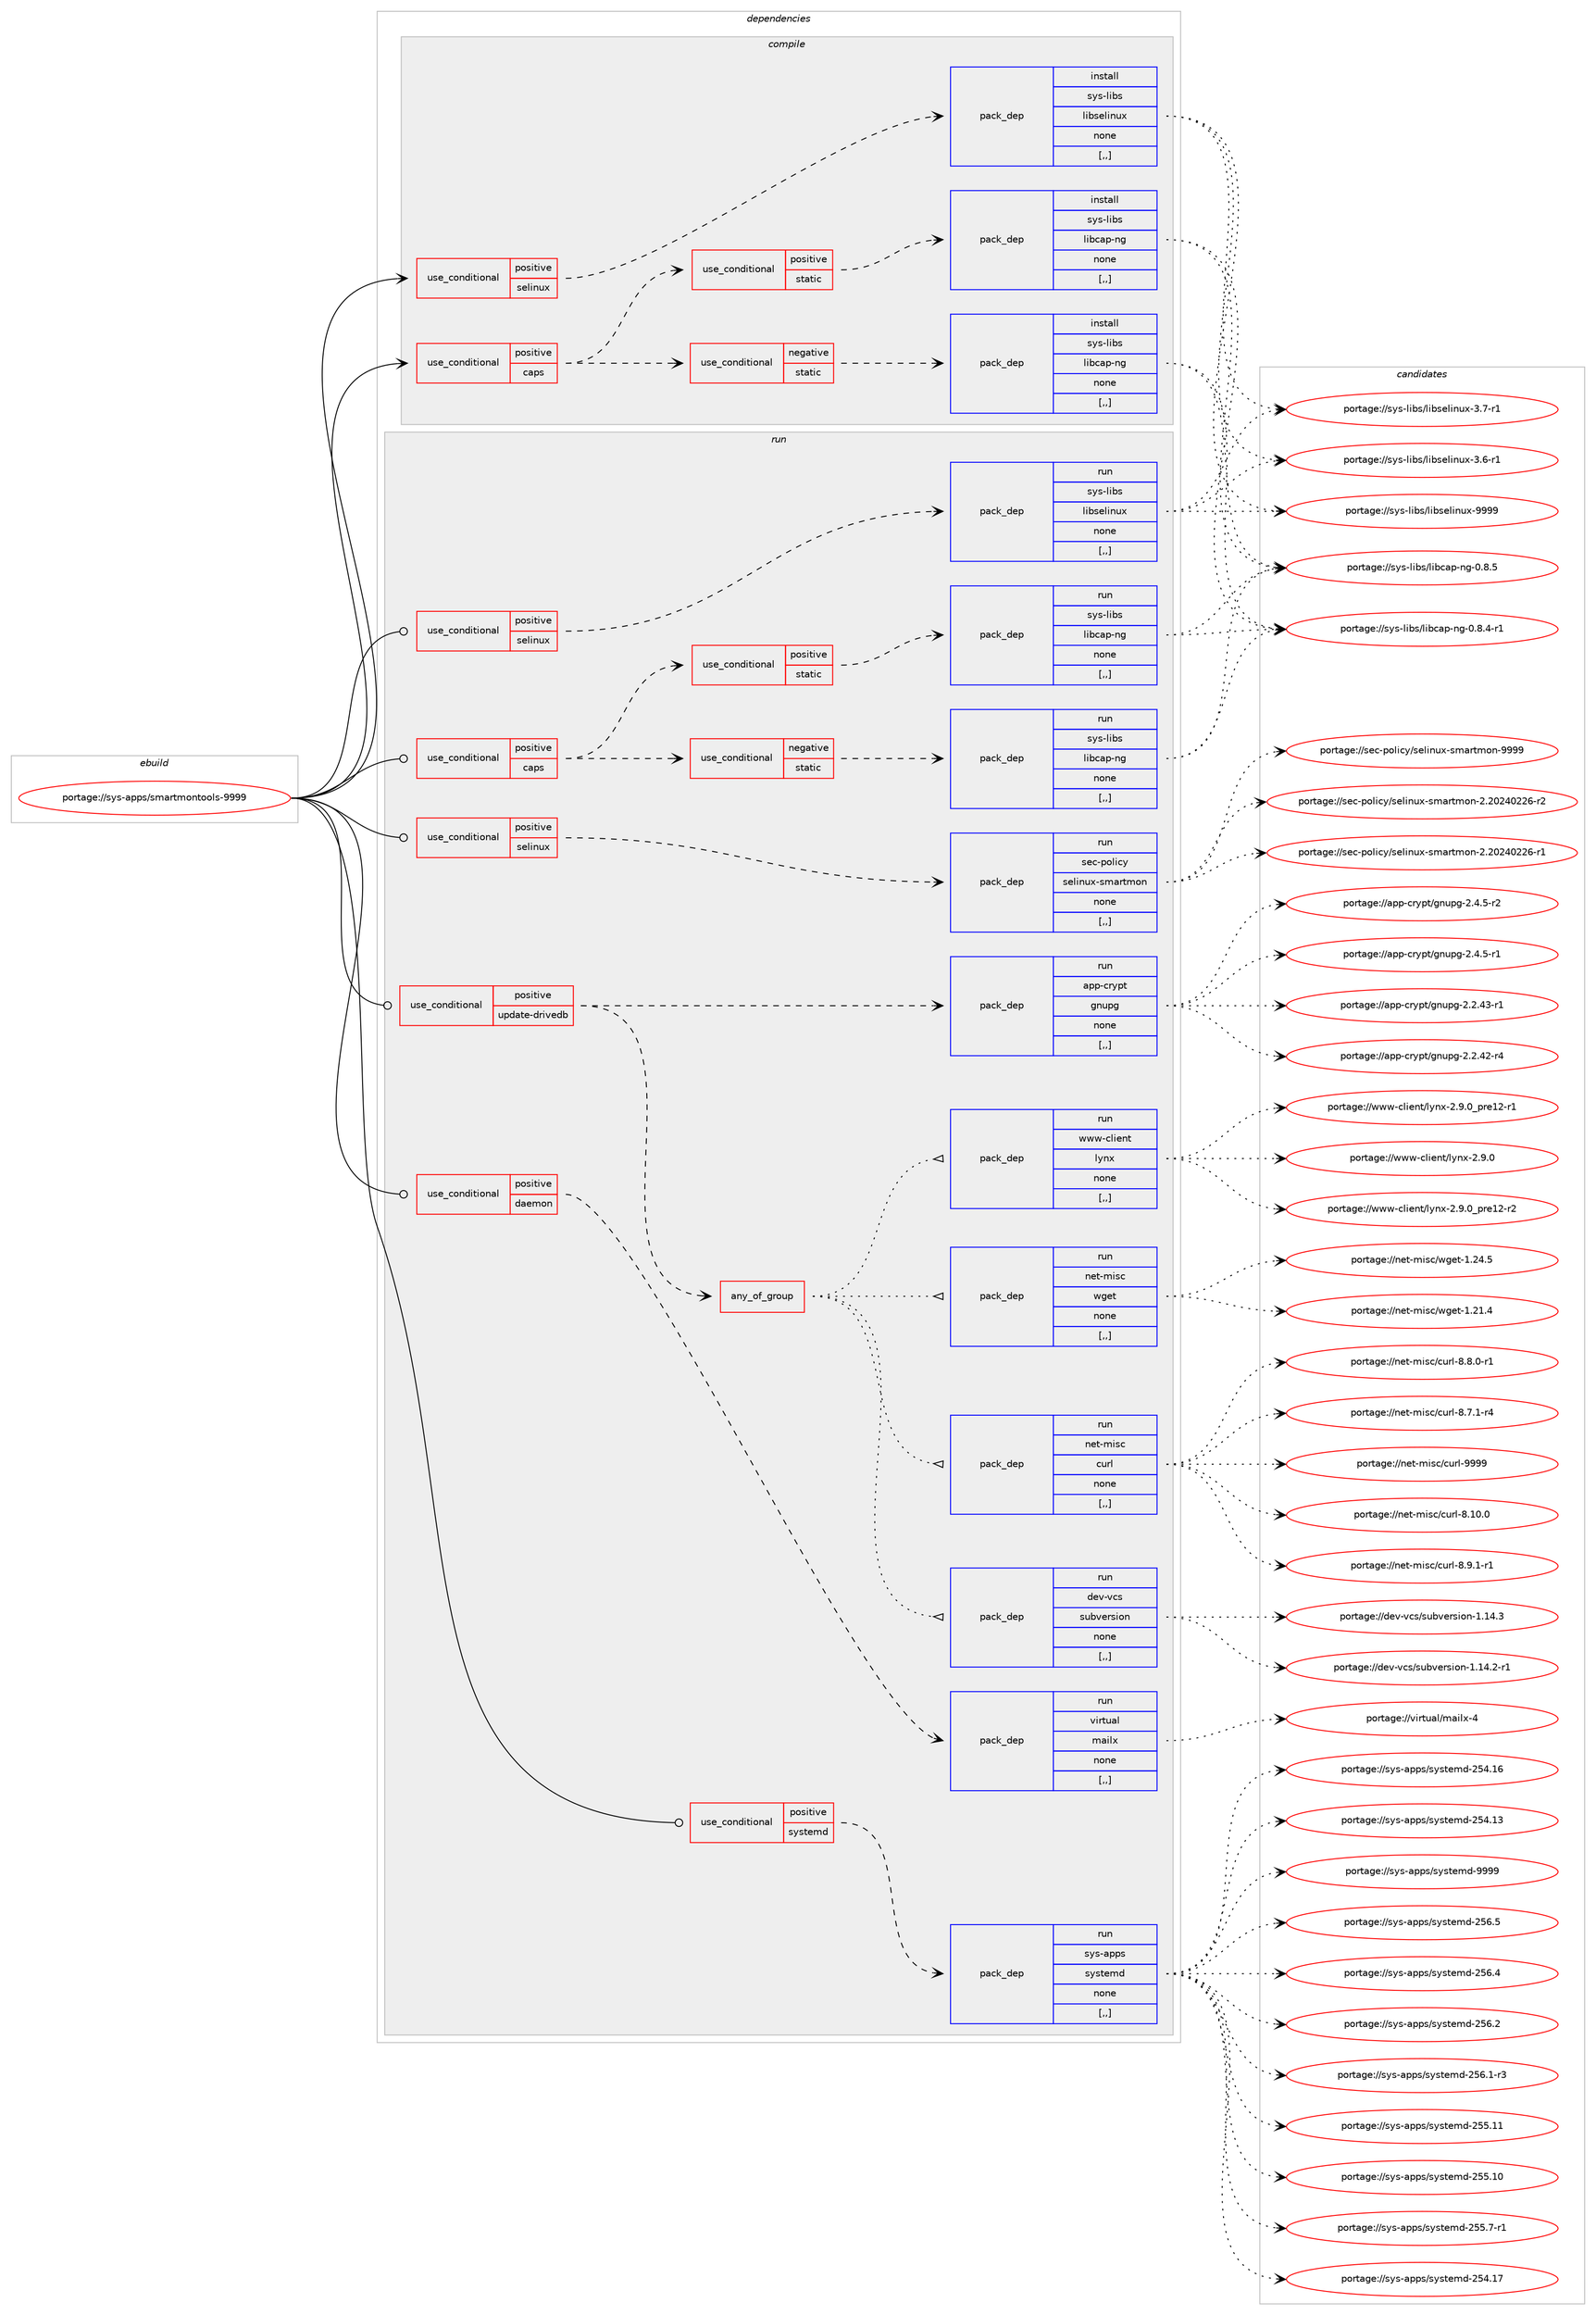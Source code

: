 digraph prolog {

# *************
# Graph options
# *************

newrank=true;
concentrate=true;
compound=true;
graph [rankdir=LR,fontname=Helvetica,fontsize=10,ranksep=1.5];#, ranksep=2.5, nodesep=0.2];
edge  [arrowhead=vee];
node  [fontname=Helvetica,fontsize=10];

# **********
# The ebuild
# **********

subgraph cluster_leftcol {
color=gray;
label=<<i>ebuild</i>>;
id [label="portage://sys-apps/smartmontools-9999", color=red, width=4, href="../sys-apps/smartmontools-9999.svg"];
}

# ****************
# The dependencies
# ****************

subgraph cluster_midcol {
color=gray;
label=<<i>dependencies</i>>;
subgraph cluster_compile {
fillcolor="#eeeeee";
style=filled;
label=<<i>compile</i>>;
subgraph cond7290 {
dependency19418 [label=<<TABLE BORDER="0" CELLBORDER="1" CELLSPACING="0" CELLPADDING="4"><TR><TD ROWSPAN="3" CELLPADDING="10">use_conditional</TD></TR><TR><TD>positive</TD></TR><TR><TD>caps</TD></TR></TABLE>>, shape=none, color=red];
subgraph cond7291 {
dependency19419 [label=<<TABLE BORDER="0" CELLBORDER="1" CELLSPACING="0" CELLPADDING="4"><TR><TD ROWSPAN="3" CELLPADDING="10">use_conditional</TD></TR><TR><TD>positive</TD></TR><TR><TD>static</TD></TR></TABLE>>, shape=none, color=red];
subgraph pack12064 {
dependency19420 [label=<<TABLE BORDER="0" CELLBORDER="1" CELLSPACING="0" CELLPADDING="4" WIDTH="220"><TR><TD ROWSPAN="6" CELLPADDING="30">pack_dep</TD></TR><TR><TD WIDTH="110">install</TD></TR><TR><TD>sys-libs</TD></TR><TR><TD>libcap-ng</TD></TR><TR><TD>none</TD></TR><TR><TD>[,,]</TD></TR></TABLE>>, shape=none, color=blue];
}
dependency19419:e -> dependency19420:w [weight=20,style="dashed",arrowhead="vee"];
}
dependency19418:e -> dependency19419:w [weight=20,style="dashed",arrowhead="vee"];
subgraph cond7292 {
dependency19421 [label=<<TABLE BORDER="0" CELLBORDER="1" CELLSPACING="0" CELLPADDING="4"><TR><TD ROWSPAN="3" CELLPADDING="10">use_conditional</TD></TR><TR><TD>negative</TD></TR><TR><TD>static</TD></TR></TABLE>>, shape=none, color=red];
subgraph pack12065 {
dependency19422 [label=<<TABLE BORDER="0" CELLBORDER="1" CELLSPACING="0" CELLPADDING="4" WIDTH="220"><TR><TD ROWSPAN="6" CELLPADDING="30">pack_dep</TD></TR><TR><TD WIDTH="110">install</TD></TR><TR><TD>sys-libs</TD></TR><TR><TD>libcap-ng</TD></TR><TR><TD>none</TD></TR><TR><TD>[,,]</TD></TR></TABLE>>, shape=none, color=blue];
}
dependency19421:e -> dependency19422:w [weight=20,style="dashed",arrowhead="vee"];
}
dependency19418:e -> dependency19421:w [weight=20,style="dashed",arrowhead="vee"];
}
id:e -> dependency19418:w [weight=20,style="solid",arrowhead="vee"];
subgraph cond7293 {
dependency19423 [label=<<TABLE BORDER="0" CELLBORDER="1" CELLSPACING="0" CELLPADDING="4"><TR><TD ROWSPAN="3" CELLPADDING="10">use_conditional</TD></TR><TR><TD>positive</TD></TR><TR><TD>selinux</TD></TR></TABLE>>, shape=none, color=red];
subgraph pack12066 {
dependency19424 [label=<<TABLE BORDER="0" CELLBORDER="1" CELLSPACING="0" CELLPADDING="4" WIDTH="220"><TR><TD ROWSPAN="6" CELLPADDING="30">pack_dep</TD></TR><TR><TD WIDTH="110">install</TD></TR><TR><TD>sys-libs</TD></TR><TR><TD>libselinux</TD></TR><TR><TD>none</TD></TR><TR><TD>[,,]</TD></TR></TABLE>>, shape=none, color=blue];
}
dependency19423:e -> dependency19424:w [weight=20,style="dashed",arrowhead="vee"];
}
id:e -> dependency19423:w [weight=20,style="solid",arrowhead="vee"];
}
subgraph cluster_compileandrun {
fillcolor="#eeeeee";
style=filled;
label=<<i>compile and run</i>>;
}
subgraph cluster_run {
fillcolor="#eeeeee";
style=filled;
label=<<i>run</i>>;
subgraph cond7294 {
dependency19425 [label=<<TABLE BORDER="0" CELLBORDER="1" CELLSPACING="0" CELLPADDING="4"><TR><TD ROWSPAN="3" CELLPADDING="10">use_conditional</TD></TR><TR><TD>positive</TD></TR><TR><TD>caps</TD></TR></TABLE>>, shape=none, color=red];
subgraph cond7295 {
dependency19426 [label=<<TABLE BORDER="0" CELLBORDER="1" CELLSPACING="0" CELLPADDING="4"><TR><TD ROWSPAN="3" CELLPADDING="10">use_conditional</TD></TR><TR><TD>positive</TD></TR><TR><TD>static</TD></TR></TABLE>>, shape=none, color=red];
subgraph pack12067 {
dependency19427 [label=<<TABLE BORDER="0" CELLBORDER="1" CELLSPACING="0" CELLPADDING="4" WIDTH="220"><TR><TD ROWSPAN="6" CELLPADDING="30">pack_dep</TD></TR><TR><TD WIDTH="110">run</TD></TR><TR><TD>sys-libs</TD></TR><TR><TD>libcap-ng</TD></TR><TR><TD>none</TD></TR><TR><TD>[,,]</TD></TR></TABLE>>, shape=none, color=blue];
}
dependency19426:e -> dependency19427:w [weight=20,style="dashed",arrowhead="vee"];
}
dependency19425:e -> dependency19426:w [weight=20,style="dashed",arrowhead="vee"];
subgraph cond7296 {
dependency19428 [label=<<TABLE BORDER="0" CELLBORDER="1" CELLSPACING="0" CELLPADDING="4"><TR><TD ROWSPAN="3" CELLPADDING="10">use_conditional</TD></TR><TR><TD>negative</TD></TR><TR><TD>static</TD></TR></TABLE>>, shape=none, color=red];
subgraph pack12068 {
dependency19429 [label=<<TABLE BORDER="0" CELLBORDER="1" CELLSPACING="0" CELLPADDING="4" WIDTH="220"><TR><TD ROWSPAN="6" CELLPADDING="30">pack_dep</TD></TR><TR><TD WIDTH="110">run</TD></TR><TR><TD>sys-libs</TD></TR><TR><TD>libcap-ng</TD></TR><TR><TD>none</TD></TR><TR><TD>[,,]</TD></TR></TABLE>>, shape=none, color=blue];
}
dependency19428:e -> dependency19429:w [weight=20,style="dashed",arrowhead="vee"];
}
dependency19425:e -> dependency19428:w [weight=20,style="dashed",arrowhead="vee"];
}
id:e -> dependency19425:w [weight=20,style="solid",arrowhead="odot"];
subgraph cond7297 {
dependency19430 [label=<<TABLE BORDER="0" CELLBORDER="1" CELLSPACING="0" CELLPADDING="4"><TR><TD ROWSPAN="3" CELLPADDING="10">use_conditional</TD></TR><TR><TD>positive</TD></TR><TR><TD>daemon</TD></TR></TABLE>>, shape=none, color=red];
subgraph pack12069 {
dependency19431 [label=<<TABLE BORDER="0" CELLBORDER="1" CELLSPACING="0" CELLPADDING="4" WIDTH="220"><TR><TD ROWSPAN="6" CELLPADDING="30">pack_dep</TD></TR><TR><TD WIDTH="110">run</TD></TR><TR><TD>virtual</TD></TR><TR><TD>mailx</TD></TR><TR><TD>none</TD></TR><TR><TD>[,,]</TD></TR></TABLE>>, shape=none, color=blue];
}
dependency19430:e -> dependency19431:w [weight=20,style="dashed",arrowhead="vee"];
}
id:e -> dependency19430:w [weight=20,style="solid",arrowhead="odot"];
subgraph cond7298 {
dependency19432 [label=<<TABLE BORDER="0" CELLBORDER="1" CELLSPACING="0" CELLPADDING="4"><TR><TD ROWSPAN="3" CELLPADDING="10">use_conditional</TD></TR><TR><TD>positive</TD></TR><TR><TD>selinux</TD></TR></TABLE>>, shape=none, color=red];
subgraph pack12070 {
dependency19433 [label=<<TABLE BORDER="0" CELLBORDER="1" CELLSPACING="0" CELLPADDING="4" WIDTH="220"><TR><TD ROWSPAN="6" CELLPADDING="30">pack_dep</TD></TR><TR><TD WIDTH="110">run</TD></TR><TR><TD>sec-policy</TD></TR><TR><TD>selinux-smartmon</TD></TR><TR><TD>none</TD></TR><TR><TD>[,,]</TD></TR></TABLE>>, shape=none, color=blue];
}
dependency19432:e -> dependency19433:w [weight=20,style="dashed",arrowhead="vee"];
}
id:e -> dependency19432:w [weight=20,style="solid",arrowhead="odot"];
subgraph cond7299 {
dependency19434 [label=<<TABLE BORDER="0" CELLBORDER="1" CELLSPACING="0" CELLPADDING="4"><TR><TD ROWSPAN="3" CELLPADDING="10">use_conditional</TD></TR><TR><TD>positive</TD></TR><TR><TD>selinux</TD></TR></TABLE>>, shape=none, color=red];
subgraph pack12071 {
dependency19435 [label=<<TABLE BORDER="0" CELLBORDER="1" CELLSPACING="0" CELLPADDING="4" WIDTH="220"><TR><TD ROWSPAN="6" CELLPADDING="30">pack_dep</TD></TR><TR><TD WIDTH="110">run</TD></TR><TR><TD>sys-libs</TD></TR><TR><TD>libselinux</TD></TR><TR><TD>none</TD></TR><TR><TD>[,,]</TD></TR></TABLE>>, shape=none, color=blue];
}
dependency19434:e -> dependency19435:w [weight=20,style="dashed",arrowhead="vee"];
}
id:e -> dependency19434:w [weight=20,style="solid",arrowhead="odot"];
subgraph cond7300 {
dependency19436 [label=<<TABLE BORDER="0" CELLBORDER="1" CELLSPACING="0" CELLPADDING="4"><TR><TD ROWSPAN="3" CELLPADDING="10">use_conditional</TD></TR><TR><TD>positive</TD></TR><TR><TD>systemd</TD></TR></TABLE>>, shape=none, color=red];
subgraph pack12072 {
dependency19437 [label=<<TABLE BORDER="0" CELLBORDER="1" CELLSPACING="0" CELLPADDING="4" WIDTH="220"><TR><TD ROWSPAN="6" CELLPADDING="30">pack_dep</TD></TR><TR><TD WIDTH="110">run</TD></TR><TR><TD>sys-apps</TD></TR><TR><TD>systemd</TD></TR><TR><TD>none</TD></TR><TR><TD>[,,]</TD></TR></TABLE>>, shape=none, color=blue];
}
dependency19436:e -> dependency19437:w [weight=20,style="dashed",arrowhead="vee"];
}
id:e -> dependency19436:w [weight=20,style="solid",arrowhead="odot"];
subgraph cond7301 {
dependency19438 [label=<<TABLE BORDER="0" CELLBORDER="1" CELLSPACING="0" CELLPADDING="4"><TR><TD ROWSPAN="3" CELLPADDING="10">use_conditional</TD></TR><TR><TD>positive</TD></TR><TR><TD>update-drivedb</TD></TR></TABLE>>, shape=none, color=red];
subgraph pack12073 {
dependency19439 [label=<<TABLE BORDER="0" CELLBORDER="1" CELLSPACING="0" CELLPADDING="4" WIDTH="220"><TR><TD ROWSPAN="6" CELLPADDING="30">pack_dep</TD></TR><TR><TD WIDTH="110">run</TD></TR><TR><TD>app-crypt</TD></TR><TR><TD>gnupg</TD></TR><TR><TD>none</TD></TR><TR><TD>[,,]</TD></TR></TABLE>>, shape=none, color=blue];
}
dependency19438:e -> dependency19439:w [weight=20,style="dashed",arrowhead="vee"];
subgraph any60 {
dependency19440 [label=<<TABLE BORDER="0" CELLBORDER="1" CELLSPACING="0" CELLPADDING="4"><TR><TD CELLPADDING="10">any_of_group</TD></TR></TABLE>>, shape=none, color=red];subgraph pack12074 {
dependency19441 [label=<<TABLE BORDER="0" CELLBORDER="1" CELLSPACING="0" CELLPADDING="4" WIDTH="220"><TR><TD ROWSPAN="6" CELLPADDING="30">pack_dep</TD></TR><TR><TD WIDTH="110">run</TD></TR><TR><TD>net-misc</TD></TR><TR><TD>curl</TD></TR><TR><TD>none</TD></TR><TR><TD>[,,]</TD></TR></TABLE>>, shape=none, color=blue];
}
dependency19440:e -> dependency19441:w [weight=20,style="dotted",arrowhead="oinv"];
subgraph pack12075 {
dependency19442 [label=<<TABLE BORDER="0" CELLBORDER="1" CELLSPACING="0" CELLPADDING="4" WIDTH="220"><TR><TD ROWSPAN="6" CELLPADDING="30">pack_dep</TD></TR><TR><TD WIDTH="110">run</TD></TR><TR><TD>net-misc</TD></TR><TR><TD>wget</TD></TR><TR><TD>none</TD></TR><TR><TD>[,,]</TD></TR></TABLE>>, shape=none, color=blue];
}
dependency19440:e -> dependency19442:w [weight=20,style="dotted",arrowhead="oinv"];
subgraph pack12076 {
dependency19443 [label=<<TABLE BORDER="0" CELLBORDER="1" CELLSPACING="0" CELLPADDING="4" WIDTH="220"><TR><TD ROWSPAN="6" CELLPADDING="30">pack_dep</TD></TR><TR><TD WIDTH="110">run</TD></TR><TR><TD>www-client</TD></TR><TR><TD>lynx</TD></TR><TR><TD>none</TD></TR><TR><TD>[,,]</TD></TR></TABLE>>, shape=none, color=blue];
}
dependency19440:e -> dependency19443:w [weight=20,style="dotted",arrowhead="oinv"];
subgraph pack12077 {
dependency19444 [label=<<TABLE BORDER="0" CELLBORDER="1" CELLSPACING="0" CELLPADDING="4" WIDTH="220"><TR><TD ROWSPAN="6" CELLPADDING="30">pack_dep</TD></TR><TR><TD WIDTH="110">run</TD></TR><TR><TD>dev-vcs</TD></TR><TR><TD>subversion</TD></TR><TR><TD>none</TD></TR><TR><TD>[,,]</TD></TR></TABLE>>, shape=none, color=blue];
}
dependency19440:e -> dependency19444:w [weight=20,style="dotted",arrowhead="oinv"];
}
dependency19438:e -> dependency19440:w [weight=20,style="dashed",arrowhead="vee"];
}
id:e -> dependency19438:w [weight=20,style="solid",arrowhead="odot"];
}
}

# **************
# The candidates
# **************

subgraph cluster_choices {
rank=same;
color=gray;
label=<<i>candidates</i>>;

subgraph choice12064 {
color=black;
nodesep=1;
choice11512111545108105981154710810598999711245110103454846564653 [label="portage://sys-libs/libcap-ng-0.8.5", color=red, width=4,href="../sys-libs/libcap-ng-0.8.5.svg"];
choice115121115451081059811547108105989997112451101034548465646524511449 [label="portage://sys-libs/libcap-ng-0.8.4-r1", color=red, width=4,href="../sys-libs/libcap-ng-0.8.4-r1.svg"];
dependency19420:e -> choice11512111545108105981154710810598999711245110103454846564653:w [style=dotted,weight="100"];
dependency19420:e -> choice115121115451081059811547108105989997112451101034548465646524511449:w [style=dotted,weight="100"];
}
subgraph choice12065 {
color=black;
nodesep=1;
choice11512111545108105981154710810598999711245110103454846564653 [label="portage://sys-libs/libcap-ng-0.8.5", color=red, width=4,href="../sys-libs/libcap-ng-0.8.5.svg"];
choice115121115451081059811547108105989997112451101034548465646524511449 [label="portage://sys-libs/libcap-ng-0.8.4-r1", color=red, width=4,href="../sys-libs/libcap-ng-0.8.4-r1.svg"];
dependency19422:e -> choice11512111545108105981154710810598999711245110103454846564653:w [style=dotted,weight="100"];
dependency19422:e -> choice115121115451081059811547108105989997112451101034548465646524511449:w [style=dotted,weight="100"];
}
subgraph choice12066 {
color=black;
nodesep=1;
choice115121115451081059811547108105981151011081051101171204557575757 [label="portage://sys-libs/libselinux-9999", color=red, width=4,href="../sys-libs/libselinux-9999.svg"];
choice11512111545108105981154710810598115101108105110117120455146554511449 [label="portage://sys-libs/libselinux-3.7-r1", color=red, width=4,href="../sys-libs/libselinux-3.7-r1.svg"];
choice11512111545108105981154710810598115101108105110117120455146544511449 [label="portage://sys-libs/libselinux-3.6-r1", color=red, width=4,href="../sys-libs/libselinux-3.6-r1.svg"];
dependency19424:e -> choice115121115451081059811547108105981151011081051101171204557575757:w [style=dotted,weight="100"];
dependency19424:e -> choice11512111545108105981154710810598115101108105110117120455146554511449:w [style=dotted,weight="100"];
dependency19424:e -> choice11512111545108105981154710810598115101108105110117120455146544511449:w [style=dotted,weight="100"];
}
subgraph choice12067 {
color=black;
nodesep=1;
choice11512111545108105981154710810598999711245110103454846564653 [label="portage://sys-libs/libcap-ng-0.8.5", color=red, width=4,href="../sys-libs/libcap-ng-0.8.5.svg"];
choice115121115451081059811547108105989997112451101034548465646524511449 [label="portage://sys-libs/libcap-ng-0.8.4-r1", color=red, width=4,href="../sys-libs/libcap-ng-0.8.4-r1.svg"];
dependency19427:e -> choice11512111545108105981154710810598999711245110103454846564653:w [style=dotted,weight="100"];
dependency19427:e -> choice115121115451081059811547108105989997112451101034548465646524511449:w [style=dotted,weight="100"];
}
subgraph choice12068 {
color=black;
nodesep=1;
choice11512111545108105981154710810598999711245110103454846564653 [label="portage://sys-libs/libcap-ng-0.8.5", color=red, width=4,href="../sys-libs/libcap-ng-0.8.5.svg"];
choice115121115451081059811547108105989997112451101034548465646524511449 [label="portage://sys-libs/libcap-ng-0.8.4-r1", color=red, width=4,href="../sys-libs/libcap-ng-0.8.4-r1.svg"];
dependency19429:e -> choice11512111545108105981154710810598999711245110103454846564653:w [style=dotted,weight="100"];
dependency19429:e -> choice115121115451081059811547108105989997112451101034548465646524511449:w [style=dotted,weight="100"];
}
subgraph choice12069 {
color=black;
nodesep=1;
choice1181051141161179710847109971051081204552 [label="portage://virtual/mailx-4", color=red, width=4,href="../virtual/mailx-4.svg"];
dependency19431:e -> choice1181051141161179710847109971051081204552:w [style=dotted,weight="100"];
}
subgraph choice12070 {
color=black;
nodesep=1;
choice1151019945112111108105991214711510110810511011712045115109971141161091111104557575757 [label="portage://sec-policy/selinux-smartmon-9999", color=red, width=4,href="../sec-policy/selinux-smartmon-9999.svg"];
choice11510199451121111081059912147115101108105110117120451151099711411610911111045504650485052485050544511450 [label="portage://sec-policy/selinux-smartmon-2.20240226-r2", color=red, width=4,href="../sec-policy/selinux-smartmon-2.20240226-r2.svg"];
choice11510199451121111081059912147115101108105110117120451151099711411610911111045504650485052485050544511449 [label="portage://sec-policy/selinux-smartmon-2.20240226-r1", color=red, width=4,href="../sec-policy/selinux-smartmon-2.20240226-r1.svg"];
dependency19433:e -> choice1151019945112111108105991214711510110810511011712045115109971141161091111104557575757:w [style=dotted,weight="100"];
dependency19433:e -> choice11510199451121111081059912147115101108105110117120451151099711411610911111045504650485052485050544511450:w [style=dotted,weight="100"];
dependency19433:e -> choice11510199451121111081059912147115101108105110117120451151099711411610911111045504650485052485050544511449:w [style=dotted,weight="100"];
}
subgraph choice12071 {
color=black;
nodesep=1;
choice115121115451081059811547108105981151011081051101171204557575757 [label="portage://sys-libs/libselinux-9999", color=red, width=4,href="../sys-libs/libselinux-9999.svg"];
choice11512111545108105981154710810598115101108105110117120455146554511449 [label="portage://sys-libs/libselinux-3.7-r1", color=red, width=4,href="../sys-libs/libselinux-3.7-r1.svg"];
choice11512111545108105981154710810598115101108105110117120455146544511449 [label="portage://sys-libs/libselinux-3.6-r1", color=red, width=4,href="../sys-libs/libselinux-3.6-r1.svg"];
dependency19435:e -> choice115121115451081059811547108105981151011081051101171204557575757:w [style=dotted,weight="100"];
dependency19435:e -> choice11512111545108105981154710810598115101108105110117120455146554511449:w [style=dotted,weight="100"];
dependency19435:e -> choice11512111545108105981154710810598115101108105110117120455146544511449:w [style=dotted,weight="100"];
}
subgraph choice12072 {
color=black;
nodesep=1;
choice1151211154597112112115471151211151161011091004557575757 [label="portage://sys-apps/systemd-9999", color=red, width=4,href="../sys-apps/systemd-9999.svg"];
choice115121115459711211211547115121115116101109100455053544653 [label="portage://sys-apps/systemd-256.5", color=red, width=4,href="../sys-apps/systemd-256.5.svg"];
choice115121115459711211211547115121115116101109100455053544652 [label="portage://sys-apps/systemd-256.4", color=red, width=4,href="../sys-apps/systemd-256.4.svg"];
choice115121115459711211211547115121115116101109100455053544650 [label="portage://sys-apps/systemd-256.2", color=red, width=4,href="../sys-apps/systemd-256.2.svg"];
choice1151211154597112112115471151211151161011091004550535446494511451 [label="portage://sys-apps/systemd-256.1-r3", color=red, width=4,href="../sys-apps/systemd-256.1-r3.svg"];
choice11512111545971121121154711512111511610110910045505353464949 [label="portage://sys-apps/systemd-255.11", color=red, width=4,href="../sys-apps/systemd-255.11.svg"];
choice11512111545971121121154711512111511610110910045505353464948 [label="portage://sys-apps/systemd-255.10", color=red, width=4,href="../sys-apps/systemd-255.10.svg"];
choice1151211154597112112115471151211151161011091004550535346554511449 [label="portage://sys-apps/systemd-255.7-r1", color=red, width=4,href="../sys-apps/systemd-255.7-r1.svg"];
choice11512111545971121121154711512111511610110910045505352464955 [label="portage://sys-apps/systemd-254.17", color=red, width=4,href="../sys-apps/systemd-254.17.svg"];
choice11512111545971121121154711512111511610110910045505352464954 [label="portage://sys-apps/systemd-254.16", color=red, width=4,href="../sys-apps/systemd-254.16.svg"];
choice11512111545971121121154711512111511610110910045505352464951 [label="portage://sys-apps/systemd-254.13", color=red, width=4,href="../sys-apps/systemd-254.13.svg"];
dependency19437:e -> choice1151211154597112112115471151211151161011091004557575757:w [style=dotted,weight="100"];
dependency19437:e -> choice115121115459711211211547115121115116101109100455053544653:w [style=dotted,weight="100"];
dependency19437:e -> choice115121115459711211211547115121115116101109100455053544652:w [style=dotted,weight="100"];
dependency19437:e -> choice115121115459711211211547115121115116101109100455053544650:w [style=dotted,weight="100"];
dependency19437:e -> choice1151211154597112112115471151211151161011091004550535446494511451:w [style=dotted,weight="100"];
dependency19437:e -> choice11512111545971121121154711512111511610110910045505353464949:w [style=dotted,weight="100"];
dependency19437:e -> choice11512111545971121121154711512111511610110910045505353464948:w [style=dotted,weight="100"];
dependency19437:e -> choice1151211154597112112115471151211151161011091004550535346554511449:w [style=dotted,weight="100"];
dependency19437:e -> choice11512111545971121121154711512111511610110910045505352464955:w [style=dotted,weight="100"];
dependency19437:e -> choice11512111545971121121154711512111511610110910045505352464954:w [style=dotted,weight="100"];
dependency19437:e -> choice11512111545971121121154711512111511610110910045505352464951:w [style=dotted,weight="100"];
}
subgraph choice12073 {
color=black;
nodesep=1;
choice971121124599114121112116471031101171121034550465246534511450 [label="portage://app-crypt/gnupg-2.4.5-r2", color=red, width=4,href="../app-crypt/gnupg-2.4.5-r2.svg"];
choice971121124599114121112116471031101171121034550465246534511449 [label="portage://app-crypt/gnupg-2.4.5-r1", color=red, width=4,href="../app-crypt/gnupg-2.4.5-r1.svg"];
choice97112112459911412111211647103110117112103455046504652514511449 [label="portage://app-crypt/gnupg-2.2.43-r1", color=red, width=4,href="../app-crypt/gnupg-2.2.43-r1.svg"];
choice97112112459911412111211647103110117112103455046504652504511452 [label="portage://app-crypt/gnupg-2.2.42-r4", color=red, width=4,href="../app-crypt/gnupg-2.2.42-r4.svg"];
dependency19439:e -> choice971121124599114121112116471031101171121034550465246534511450:w [style=dotted,weight="100"];
dependency19439:e -> choice971121124599114121112116471031101171121034550465246534511449:w [style=dotted,weight="100"];
dependency19439:e -> choice97112112459911412111211647103110117112103455046504652514511449:w [style=dotted,weight="100"];
dependency19439:e -> choice97112112459911412111211647103110117112103455046504652504511452:w [style=dotted,weight="100"];
}
subgraph choice12074 {
color=black;
nodesep=1;
choice110101116451091051159947991171141084557575757 [label="portage://net-misc/curl-9999", color=red, width=4,href="../net-misc/curl-9999.svg"];
choice1101011164510910511599479911711410845564649484648 [label="portage://net-misc/curl-8.10.0", color=red, width=4,href="../net-misc/curl-8.10.0.svg"];
choice110101116451091051159947991171141084556465746494511449 [label="portage://net-misc/curl-8.9.1-r1", color=red, width=4,href="../net-misc/curl-8.9.1-r1.svg"];
choice110101116451091051159947991171141084556465646484511449 [label="portage://net-misc/curl-8.8.0-r1", color=red, width=4,href="../net-misc/curl-8.8.0-r1.svg"];
choice110101116451091051159947991171141084556465546494511452 [label="portage://net-misc/curl-8.7.1-r4", color=red, width=4,href="../net-misc/curl-8.7.1-r4.svg"];
dependency19441:e -> choice110101116451091051159947991171141084557575757:w [style=dotted,weight="100"];
dependency19441:e -> choice1101011164510910511599479911711410845564649484648:w [style=dotted,weight="100"];
dependency19441:e -> choice110101116451091051159947991171141084556465746494511449:w [style=dotted,weight="100"];
dependency19441:e -> choice110101116451091051159947991171141084556465646484511449:w [style=dotted,weight="100"];
dependency19441:e -> choice110101116451091051159947991171141084556465546494511452:w [style=dotted,weight="100"];
}
subgraph choice12075 {
color=black;
nodesep=1;
choice11010111645109105115994711910310111645494650524653 [label="portage://net-misc/wget-1.24.5", color=red, width=4,href="../net-misc/wget-1.24.5.svg"];
choice11010111645109105115994711910310111645494650494652 [label="portage://net-misc/wget-1.21.4", color=red, width=4,href="../net-misc/wget-1.21.4.svg"];
dependency19442:e -> choice11010111645109105115994711910310111645494650524653:w [style=dotted,weight="100"];
dependency19442:e -> choice11010111645109105115994711910310111645494650494652:w [style=dotted,weight="100"];
}
subgraph choice12076 {
color=black;
nodesep=1;
choice1191191194599108105101110116471081211101204550465746489511211410149504511450 [label="portage://www-client/lynx-2.9.0_pre12-r2", color=red, width=4,href="../www-client/lynx-2.9.0_pre12-r2.svg"];
choice1191191194599108105101110116471081211101204550465746489511211410149504511449 [label="portage://www-client/lynx-2.9.0_pre12-r1", color=red, width=4,href="../www-client/lynx-2.9.0_pre12-r1.svg"];
choice119119119459910810510111011647108121110120455046574648 [label="portage://www-client/lynx-2.9.0", color=red, width=4,href="../www-client/lynx-2.9.0.svg"];
dependency19443:e -> choice1191191194599108105101110116471081211101204550465746489511211410149504511450:w [style=dotted,weight="100"];
dependency19443:e -> choice1191191194599108105101110116471081211101204550465746489511211410149504511449:w [style=dotted,weight="100"];
dependency19443:e -> choice119119119459910810510111011647108121110120455046574648:w [style=dotted,weight="100"];
}
subgraph choice12077 {
color=black;
nodesep=1;
choice1001011184511899115471151179811810111411510511111045494649524651 [label="portage://dev-vcs/subversion-1.14.3", color=red, width=4,href="../dev-vcs/subversion-1.14.3.svg"];
choice10010111845118991154711511798118101114115105111110454946495246504511449 [label="portage://dev-vcs/subversion-1.14.2-r1", color=red, width=4,href="../dev-vcs/subversion-1.14.2-r1.svg"];
dependency19444:e -> choice1001011184511899115471151179811810111411510511111045494649524651:w [style=dotted,weight="100"];
dependency19444:e -> choice10010111845118991154711511798118101114115105111110454946495246504511449:w [style=dotted,weight="100"];
}
}

}
